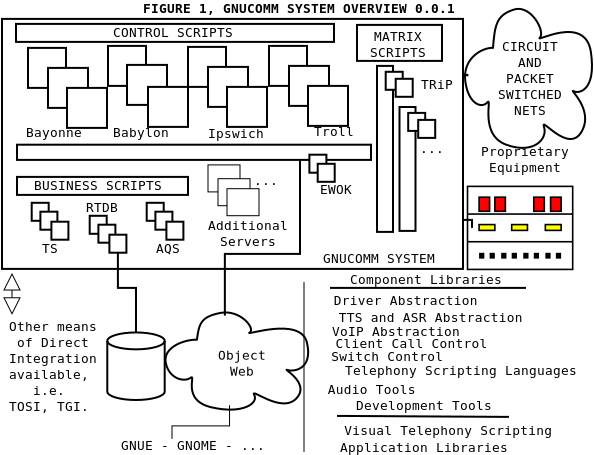 <?xml version="1.0"?>
<diagram xmlns:dia="http://www.lysator.liu.se/~alla/dia/">
  <diagramdata>
    <attribute name="background">
      <color val="#ffffff"/>
    </attribute>
    <attribute name="paper">
      <composite type="paper">
        <attribute name="name">
          <string>#A4#</string>
        </attribute>
        <attribute name="tmargin">
          <real val="2.82"/>
        </attribute>
        <attribute name="bmargin">
          <real val="2.82"/>
        </attribute>
        <attribute name="lmargin">
          <real val="2.82"/>
        </attribute>
        <attribute name="rmargin">
          <real val="2.82"/>
        </attribute>
        <attribute name="is_portrait">
          <boolean val="true"/>
        </attribute>
        <attribute name="scaling">
          <real val="1"/>
        </attribute>
        <attribute name="fitto">
          <boolean val="false"/>
        </attribute>
      </composite>
    </attribute>
    <attribute name="grid">
      <composite type="grid">
        <attribute name="width_x">
          <real val="1"/>
        </attribute>
        <attribute name="width_y">
          <real val="1"/>
        </attribute>
        <attribute name="visible_x">
          <int val="1"/>
        </attribute>
        <attribute name="visible_y">
          <int val="1"/>
        </attribute>
      </composite>
    </attribute>
    <attribute name="guides">
      <composite type="guides">
        <attribute name="hguides"/>
        <attribute name="vguides"/>
      </composite>
    </attribute>
  </diagramdata>
  <layer name="Background" visible="true">
    <object type="Flowchart - Box" version="0" id="O0">
      <attribute name="obj_pos">
        <point val="0.25,0.95"/>
      </attribute>
      <attribute name="obj_bb">
        <rectangle val="0.2,0.9;23.35,13.5"/>
      </attribute>
      <attribute name="elem_corner">
        <point val="0.25,0.95"/>
      </attribute>
      <attribute name="elem_width">
        <real val="23.05"/>
      </attribute>
      <attribute name="elem_height">
        <real val="12.5"/>
      </attribute>
      <attribute name="show_background">
        <boolean val="true"/>
      </attribute>
      <attribute name="padding">
        <real val="0.5"/>
      </attribute>
      <attribute name="text">
        <composite type="text">
          <attribute name="string">
            <string>##</string>
          </attribute>
          <attribute name="font">
            <font name="Courier"/>
          </attribute>
          <attribute name="height">
            <real val="0.8"/>
          </attribute>
          <attribute name="pos">
            <point val="11.775,7.395"/>
          </attribute>
          <attribute name="color">
            <color val="#000000"/>
          </attribute>
          <attribute name="alignment">
            <enum val="1"/>
          </attribute>
        </composite>
      </attribute>
    </object>
    <object type="Standard - Text" version="0" id="O1">
      <attribute name="obj_pos">
        <point val="19.0,13.15"/>
      </attribute>
      <attribute name="obj_bb">
        <rectangle val="15.506,12.555;22.493,13.355"/>
      </attribute>
      <attribute name="text">
        <composite type="text">
          <attribute name="string">
            <string>#GNUCOMM SYSTEM#</string>
          </attribute>
          <attribute name="font">
            <font name="Courier"/>
          </attribute>
          <attribute name="height">
            <real val="0.8"/>
          </attribute>
          <attribute name="pos">
            <point val="19.0,13.15"/>
          </attribute>
          <attribute name="color">
            <color val="#000000"/>
          </attribute>
          <attribute name="alignment">
            <enum val="1"/>
          </attribute>
        </composite>
      </attribute>
    </object>
    <object type="Standard - Box" version="0" id="O2">
      <attribute name="obj_pos">
        <point val="1.55,2.4"/>
      </attribute>
      <attribute name="obj_bb">
        <rectangle val="1.5,2.35;3.5,4.45"/>
      </attribute>
      <attribute name="elem_corner">
        <point val="1.55,2.4"/>
      </attribute>
      <attribute name="elem_width">
        <real val="1.9"/>
      </attribute>
      <attribute name="elem_height">
        <real val="2"/>
      </attribute>
      <attribute name="show_background">
        <boolean val="true"/>
      </attribute>
    </object>
    <object type="Standard - Box" version="0" id="O3">
      <attribute name="obj_pos">
        <point val="2.55,3.4"/>
      </attribute>
      <attribute name="obj_bb">
        <rectangle val="2.5,3.35;4.6,5.45"/>
      </attribute>
      <attribute name="elem_corner">
        <point val="2.55,3.4"/>
      </attribute>
      <attribute name="elem_width">
        <real val="2"/>
      </attribute>
      <attribute name="elem_height">
        <real val="2"/>
      </attribute>
      <attribute name="show_background">
        <boolean val="true"/>
      </attribute>
    </object>
    <object type="Standard - Box" version="0" id="O4">
      <attribute name="obj_pos">
        <point val="3.5,4.4"/>
      </attribute>
      <attribute name="obj_bb">
        <rectangle val="3.45,4.35;5.55,6.45"/>
      </attribute>
      <attribute name="elem_corner">
        <point val="3.5,4.4"/>
      </attribute>
      <attribute name="elem_width">
        <real val="2"/>
      </attribute>
      <attribute name="elem_height">
        <real val="2"/>
      </attribute>
      <attribute name="show_background">
        <boolean val="true"/>
      </attribute>
    </object>
    <object type="Standard - Box" version="0" id="O5">
      <attribute name="obj_pos">
        <point val="5.55,2.3"/>
      </attribute>
      <attribute name="obj_bb">
        <rectangle val="5.5,2.25;7.5,4.35"/>
      </attribute>
      <attribute name="elem_corner">
        <point val="5.55,2.3"/>
      </attribute>
      <attribute name="elem_width">
        <real val="1.9"/>
      </attribute>
      <attribute name="elem_height">
        <real val="2"/>
      </attribute>
      <attribute name="show_background">
        <boolean val="true"/>
      </attribute>
    </object>
    <object type="Standard - Box" version="0" id="O6">
      <attribute name="obj_pos">
        <point val="6.5,3.25"/>
      </attribute>
      <attribute name="obj_bb">
        <rectangle val="6.45,3.2;8.55,5.3"/>
      </attribute>
      <attribute name="elem_corner">
        <point val="6.5,3.25"/>
      </attribute>
      <attribute name="elem_width">
        <real val="2"/>
      </attribute>
      <attribute name="elem_height">
        <real val="2"/>
      </attribute>
      <attribute name="show_background">
        <boolean val="true"/>
      </attribute>
    </object>
    <object type="Standard - Box" version="0" id="O7">
      <attribute name="obj_pos">
        <point val="7.55,4.35"/>
      </attribute>
      <attribute name="obj_bb">
        <rectangle val="7.5,4.3;9.6,6.4"/>
      </attribute>
      <attribute name="elem_corner">
        <point val="7.55,4.35"/>
      </attribute>
      <attribute name="elem_width">
        <real val="2"/>
      </attribute>
      <attribute name="elem_height">
        <real val="2"/>
      </attribute>
      <attribute name="show_background">
        <boolean val="true"/>
      </attribute>
    </object>
    <object type="Standard - Box" version="0" id="O8">
      <attribute name="obj_pos">
        <point val="9.55,2.35"/>
      </attribute>
      <attribute name="obj_bb">
        <rectangle val="9.5,2.3;11.5,4.4"/>
      </attribute>
      <attribute name="elem_corner">
        <point val="9.55,2.35"/>
      </attribute>
      <attribute name="elem_width">
        <real val="1.9"/>
      </attribute>
      <attribute name="elem_height">
        <real val="2"/>
      </attribute>
      <attribute name="show_background">
        <boolean val="true"/>
      </attribute>
    </object>
    <object type="Standard - Box" version="0" id="O9">
      <attribute name="obj_pos">
        <point val="10.55,3.35"/>
      </attribute>
      <attribute name="obj_bb">
        <rectangle val="10.5,3.3;12.6,5.4"/>
      </attribute>
      <attribute name="elem_corner">
        <point val="10.55,3.35"/>
      </attribute>
      <attribute name="elem_width">
        <real val="2"/>
      </attribute>
      <attribute name="elem_height">
        <real val="2"/>
      </attribute>
      <attribute name="show_background">
        <boolean val="true"/>
      </attribute>
    </object>
    <object type="Standard - Box" version="0" id="O10">
      <attribute name="obj_pos">
        <point val="11.5,4.35"/>
      </attribute>
      <attribute name="obj_bb">
        <rectangle val="11.45,4.3;13.55,6.4"/>
      </attribute>
      <attribute name="elem_corner">
        <point val="11.5,4.35"/>
      </attribute>
      <attribute name="elem_width">
        <real val="2"/>
      </attribute>
      <attribute name="elem_height">
        <real val="2"/>
      </attribute>
      <attribute name="show_background">
        <boolean val="true"/>
      </attribute>
    </object>
    <object type="Standard - Box" version="0" id="O11">
      <attribute name="obj_pos">
        <point val="13.6,2.3"/>
      </attribute>
      <attribute name="obj_bb">
        <rectangle val="13.55,2.25;15.55,4.35"/>
      </attribute>
      <attribute name="elem_corner">
        <point val="13.6,2.3"/>
      </attribute>
      <attribute name="elem_width">
        <real val="1.9"/>
      </attribute>
      <attribute name="elem_height">
        <real val="2"/>
      </attribute>
      <attribute name="show_background">
        <boolean val="true"/>
      </attribute>
    </object>
    <object type="Standard - Box" version="0" id="O12">
      <attribute name="obj_pos">
        <point val="14.6,3.3"/>
      </attribute>
      <attribute name="obj_bb">
        <rectangle val="14.55,3.25;16.65,5.35"/>
      </attribute>
      <attribute name="elem_corner">
        <point val="14.6,3.3"/>
      </attribute>
      <attribute name="elem_width">
        <real val="2"/>
      </attribute>
      <attribute name="elem_height">
        <real val="2"/>
      </attribute>
      <attribute name="show_background">
        <boolean val="true"/>
      </attribute>
    </object>
    <object type="Standard - Box" version="0" id="O13">
      <attribute name="obj_pos">
        <point val="15.55,4.3"/>
      </attribute>
      <attribute name="obj_bb">
        <rectangle val="15.5,4.25;17.6,6.35"/>
      </attribute>
      <attribute name="elem_corner">
        <point val="15.55,4.3"/>
      </attribute>
      <attribute name="elem_width">
        <real val="2"/>
      </attribute>
      <attribute name="elem_height">
        <real val="2"/>
      </attribute>
      <attribute name="show_background">
        <boolean val="true"/>
      </attribute>
    </object>
    <object type="Standard - Box" version="0" id="O14">
      <attribute name="obj_pos">
        <point val="19,3.3"/>
      </attribute>
      <attribute name="obj_bb">
        <rectangle val="18.95,3.25;19.85,11.65"/>
      </attribute>
      <attribute name="elem_corner">
        <point val="19,3.3"/>
      </attribute>
      <attribute name="elem_width">
        <real val="0.8"/>
      </attribute>
      <attribute name="elem_height">
        <real val="8.3"/>
      </attribute>
      <attribute name="show_background">
        <boolean val="true"/>
      </attribute>
    </object>
    <object type="Standard - Box" version="0" id="O15">
      <attribute name="obj_pos">
        <point val="19.435,3.595"/>
      </attribute>
      <attribute name="obj_bb">
        <rectangle val="19.385,3.545;20.335,4.545"/>
      </attribute>
      <attribute name="elem_corner">
        <point val="19.435,3.595"/>
      </attribute>
      <attribute name="elem_width">
        <real val="0.85"/>
      </attribute>
      <attribute name="elem_height">
        <real val="0.9"/>
      </attribute>
      <attribute name="show_background">
        <boolean val="true"/>
      </attribute>
    </object>
    <object type="Standard - Box" version="0" id="O16">
      <attribute name="obj_pos">
        <point val="19.935,3.945"/>
      </attribute>
      <attribute name="obj_bb">
        <rectangle val="19.885,3.895;20.835,4.895"/>
      </attribute>
      <attribute name="elem_corner">
        <point val="19.935,3.945"/>
      </attribute>
      <attribute name="elem_width">
        <real val="0.85"/>
      </attribute>
      <attribute name="elem_height">
        <real val="0.9"/>
      </attribute>
      <attribute name="show_background">
        <boolean val="true"/>
      </attribute>
    </object>
    <object type="Standard - Box" version="0" id="O17">
      <attribute name="obj_pos">
        <point val="1.735,10.145"/>
      </attribute>
      <attribute name="obj_bb">
        <rectangle val="1.685,10.095;2.635,11.095"/>
      </attribute>
      <attribute name="elem_corner">
        <point val="1.735,10.145"/>
      </attribute>
      <attribute name="elem_width">
        <real val="0.85"/>
      </attribute>
      <attribute name="elem_height">
        <real val="0.9"/>
      </attribute>
      <attribute name="show_background">
        <boolean val="true"/>
      </attribute>
    </object>
    <object type="Standard - Box" version="0" id="O18">
      <attribute name="obj_pos">
        <point val="2.17,10.59"/>
      </attribute>
      <attribute name="obj_bb">
        <rectangle val="2.12,10.54;3.07,11.54"/>
      </attribute>
      <attribute name="elem_corner">
        <point val="2.17,10.59"/>
      </attribute>
      <attribute name="elem_width">
        <real val="0.85"/>
      </attribute>
      <attribute name="elem_height">
        <real val="0.9"/>
      </attribute>
      <attribute name="show_background">
        <boolean val="true"/>
      </attribute>
    </object>
    <object type="Standard - Box" version="0" id="O19">
      <attribute name="obj_pos">
        <point val="2.72,11.09"/>
      </attribute>
      <attribute name="obj_bb">
        <rectangle val="2.67,11.04;3.62,12.04"/>
      </attribute>
      <attribute name="elem_corner">
        <point val="2.72,11.09"/>
      </attribute>
      <attribute name="elem_width">
        <real val="0.85"/>
      </attribute>
      <attribute name="elem_height">
        <real val="0.9"/>
      </attribute>
      <attribute name="show_background">
        <boolean val="true"/>
      </attribute>
    </object>
    <object type="Standard - Box" version="0" id="O20">
      <attribute name="obj_pos">
        <point val="7.485,10.145"/>
      </attribute>
      <attribute name="obj_bb">
        <rectangle val="7.435,10.095;8.385,11.095"/>
      </attribute>
      <attribute name="elem_corner">
        <point val="7.485,10.145"/>
      </attribute>
      <attribute name="elem_width">
        <real val="0.85"/>
      </attribute>
      <attribute name="elem_height">
        <real val="0.9"/>
      </attribute>
      <attribute name="show_background">
        <boolean val="true"/>
      </attribute>
    </object>
    <object type="Standard - Box" version="0" id="O21">
      <attribute name="obj_pos">
        <point val="7.92,10.59"/>
      </attribute>
      <attribute name="obj_bb">
        <rectangle val="7.87,10.54;8.82,11.54"/>
      </attribute>
      <attribute name="elem_corner">
        <point val="7.92,10.59"/>
      </attribute>
      <attribute name="elem_width">
        <real val="0.85"/>
      </attribute>
      <attribute name="elem_height">
        <real val="0.9"/>
      </attribute>
      <attribute name="show_background">
        <boolean val="true"/>
      </attribute>
    </object>
    <object type="Standard - Box" version="0" id="O22">
      <attribute name="obj_pos">
        <point val="8.47,11.09"/>
      </attribute>
      <attribute name="obj_bb">
        <rectangle val="8.42,11.04;9.37,12.04"/>
      </attribute>
      <attribute name="elem_corner">
        <point val="8.47,11.09"/>
      </attribute>
      <attribute name="elem_width">
        <real val="0.85"/>
      </attribute>
      <attribute name="elem_height">
        <real val="0.9"/>
      </attribute>
      <attribute name="show_background">
        <boolean val="true"/>
      </attribute>
    </object>
    <object type="Standard - Box" version="0" id="O23">
      <attribute name="obj_pos">
        <point val="4.635,10.795"/>
      </attribute>
      <attribute name="obj_bb">
        <rectangle val="4.585,10.745;5.535,11.745"/>
      </attribute>
      <attribute name="elem_corner">
        <point val="4.635,10.795"/>
      </attribute>
      <attribute name="elem_width">
        <real val="0.85"/>
      </attribute>
      <attribute name="elem_height">
        <real val="0.9"/>
      </attribute>
      <attribute name="show_background">
        <boolean val="true"/>
      </attribute>
    </object>
    <object type="Standard - Box" version="0" id="O24">
      <attribute name="obj_pos">
        <point val="5.07,11.24"/>
      </attribute>
      <attribute name="obj_bb">
        <rectangle val="5.02,11.19;5.97,12.19"/>
      </attribute>
      <attribute name="elem_corner">
        <point val="5.07,11.24"/>
      </attribute>
      <attribute name="elem_width">
        <real val="0.85"/>
      </attribute>
      <attribute name="elem_height">
        <real val="0.9"/>
      </attribute>
      <attribute name="show_background">
        <boolean val="true"/>
      </attribute>
    </object>
    <object type="Standard - Box" version="0" id="O25">
      <attribute name="obj_pos">
        <point val="5.62,11.74"/>
      </attribute>
      <attribute name="obj_bb">
        <rectangle val="5.57,11.69;6.52,12.69"/>
      </attribute>
      <attribute name="elem_corner">
        <point val="5.62,11.74"/>
      </attribute>
      <attribute name="elem_width">
        <real val="0.85"/>
      </attribute>
      <attribute name="elem_height">
        <real val="0.9"/>
      </attribute>
      <attribute name="show_background">
        <boolean val="true"/>
      </attribute>
    </object>
    <object type="Standard - Box" version="0" id="O26">
      <attribute name="obj_pos">
        <point val="1,7.24"/>
      </attribute>
      <attribute name="obj_bb">
        <rectangle val="0.95,7.19;18.75,8.05"/>
      </attribute>
      <attribute name="elem_corner">
        <point val="1,7.24"/>
      </attribute>
      <attribute name="elem_width">
        <real val="17.7"/>
      </attribute>
      <attribute name="elem_height">
        <real val="0.76"/>
      </attribute>
      <attribute name="show_background">
        <boolean val="true"/>
      </attribute>
    </object>
    <object type="Network - Storage" version="0" id="O27">
      <attribute name="obj_pos">
        <point val="6.949,20.004"/>
      </attribute>
      <attribute name="obj_bb">
        <rectangle val="5.659,16.587;8.24,21.129"/>
      </attribute>
      <attribute name="elem_corner">
        <point val="5.699,16.628"/>
      </attribute>
      <attribute name="elem_width">
        <real val="2.501"/>
      </attribute>
      <attribute name="elem_height">
        <real val="3.377"/>
      </attribute>
      <attribute name="magnify">
        <real val="1.251"/>
      </attribute>
      <attribute name="text">
        <composite type="text">
          <attribute name="string">
            <string>##</string>
          </attribute>
          <attribute name="font">
            <font name="Courier"/>
          </attribute>
          <attribute name="height">
            <real val="1"/>
          </attribute>
          <attribute name="pos">
            <point val="6.949,20.872"/>
          </attribute>
          <attribute name="color">
            <color val="#000000"/>
          </attribute>
          <attribute name="alignment">
            <enum val="1"/>
          </attribute>
        </composite>
      </attribute>
    </object>
    <object type="Standard - Text" version="0" id="O28">
      <attribute name="obj_pos">
        <point val="4.55,5.4"/>
      </attribute>
      <attribute name="obj_bb">
        <rectangle val="4.55,4.805;4.55,5.605"/>
      </attribute>
      <attribute name="text">
        <composite type="text">
          <attribute name="string">
            <string>##</string>
          </attribute>
          <attribute name="font">
            <font name="Courier"/>
          </attribute>
          <attribute name="height">
            <real val="0.8"/>
          </attribute>
          <attribute name="pos">
            <point val="4.55,5.4"/>
          </attribute>
          <attribute name="color">
            <color val="#000000"/>
          </attribute>
          <attribute name="alignment">
            <enum val="1"/>
          </attribute>
        </composite>
      </attribute>
      <connections>
        <connection handle="0" to="O3" connection="7"/>
      </connections>
    </object>
    <object type="Standard - Text" version="0" id="O29">
      <attribute name="obj_pos">
        <point val="0.6,6.95"/>
      </attribute>
      <attribute name="obj_bb">
        <rectangle val="0.6,6.355;0.6,7.155"/>
      </attribute>
      <attribute name="text">
        <composite type="text">
          <attribute name="string">
            <string>##</string>
          </attribute>
          <attribute name="font">
            <font name="Courier"/>
          </attribute>
          <attribute name="height">
            <real val="0.8"/>
          </attribute>
          <attribute name="pos">
            <point val="0.6,6.95"/>
          </attribute>
          <attribute name="color">
            <color val="#000000"/>
          </attribute>
          <attribute name="alignment">
            <enum val="1"/>
          </attribute>
        </composite>
      </attribute>
    </object>
    <object type="Standard - Text" version="0" id="O30">
      <attribute name="obj_pos">
        <point val="2.85,6.85"/>
      </attribute>
      <attribute name="obj_bb">
        <rectangle val="1.053,6.255;4.647,7.055"/>
      </attribute>
      <attribute name="text">
        <composite type="text">
          <attribute name="string">
            <string>#Bayonne#</string>
          </attribute>
          <attribute name="font">
            <font name="Courier"/>
          </attribute>
          <attribute name="height">
            <real val="0.8"/>
          </attribute>
          <attribute name="pos">
            <point val="2.85,6.85"/>
          </attribute>
          <attribute name="color">
            <color val="#000000"/>
          </attribute>
          <attribute name="alignment">
            <enum val="1"/>
          </attribute>
        </composite>
      </attribute>
    </object>
    <object type="Standard - Text" version="0" id="O31">
      <attribute name="obj_pos">
        <point val="7.2,6.85"/>
      </attribute>
      <attribute name="obj_bb">
        <rectangle val="5.403,6.255;8.997,7.055"/>
      </attribute>
      <attribute name="text">
        <composite type="text">
          <attribute name="string">
            <string>#Babylon#</string>
          </attribute>
          <attribute name="font">
            <font name="Courier"/>
          </attribute>
          <attribute name="height">
            <real val="0.8"/>
          </attribute>
          <attribute name="pos">
            <point val="7.2,6.85"/>
          </attribute>
          <attribute name="color">
            <color val="#000000"/>
          </attribute>
          <attribute name="alignment">
            <enum val="1"/>
          </attribute>
        </composite>
      </attribute>
    </object>
    <object type="Standard - Text" version="0" id="O32">
      <attribute name="obj_pos">
        <point val="11.95,6.9"/>
      </attribute>
      <attribute name="obj_bb">
        <rectangle val="10.153,6.305;13.747,7.105"/>
      </attribute>
      <attribute name="text">
        <composite type="text">
          <attribute name="string">
            <string>#Ipswich#</string>
          </attribute>
          <attribute name="font">
            <font name="Courier"/>
          </attribute>
          <attribute name="height">
            <real val="0.8"/>
          </attribute>
          <attribute name="pos">
            <point val="11.95,6.9"/>
          </attribute>
          <attribute name="color">
            <color val="#000000"/>
          </attribute>
          <attribute name="alignment">
            <enum val="1"/>
          </attribute>
        </composite>
      </attribute>
    </object>
    <object type="Standard - Text" version="0" id="O33">
      <attribute name="obj_pos">
        <point val="16.85,6.8"/>
      </attribute>
      <attribute name="obj_bb">
        <rectangle val="15.538,6.205;18.162,7.005"/>
      </attribute>
      <attribute name="text">
        <composite type="text">
          <attribute name="string">
            <string>#Troll#</string>
          </attribute>
          <attribute name="font">
            <font name="Courier"/>
          </attribute>
          <attribute name="height">
            <real val="0.8"/>
          </attribute>
          <attribute name="pos">
            <point val="16.85,6.8"/>
          </attribute>
          <attribute name="color">
            <color val="#000000"/>
          </attribute>
          <attribute name="alignment">
            <enum val="1"/>
          </attribute>
        </composite>
      </attribute>
    </object>
    <object type="Standard - Text" version="0" id="O34">
      <attribute name="obj_pos">
        <point val="22,4.45"/>
      </attribute>
      <attribute name="obj_bb">
        <rectangle val="20.93,3.855;23.07,4.655"/>
      </attribute>
      <attribute name="text">
        <composite type="text">
          <attribute name="string">
            <string>#TRiP#</string>
          </attribute>
          <attribute name="font">
            <font name="Courier"/>
          </attribute>
          <attribute name="height">
            <real val="0.8"/>
          </attribute>
          <attribute name="pos">
            <point val="22,4.45"/>
          </attribute>
          <attribute name="color">
            <color val="#000000"/>
          </attribute>
          <attribute name="alignment">
            <enum val="1"/>
          </attribute>
        </composite>
      </attribute>
    </object>
    <object type="Standard - Text" version="0" id="O35">
      <attribute name="obj_pos">
        <point val="16.95,9.7"/>
      </attribute>
      <attribute name="obj_bb">
        <rectangle val="15.88,9.105;18.02,9.905"/>
      </attribute>
      <attribute name="text">
        <composite type="text">
          <attribute name="string">
            <string>#EWOK#</string>
          </attribute>
          <attribute name="font">
            <font name="Courier"/>
          </attribute>
          <attribute name="height">
            <real val="0.8"/>
          </attribute>
          <attribute name="pos">
            <point val="16.95,9.7"/>
          </attribute>
          <attribute name="color">
            <color val="#000000"/>
          </attribute>
          <attribute name="alignment">
            <enum val="1"/>
          </attribute>
        </composite>
      </attribute>
    </object>
    <object type="Standard - Text" version="0" id="O36">
      <attribute name="obj_pos">
        <point val="2.65,12.65"/>
      </attribute>
      <attribute name="obj_bb">
        <rectangle val="2.065,12.055;3.235,12.855"/>
      </attribute>
      <attribute name="text">
        <composite type="text">
          <attribute name="string">
            <string>#TS#</string>
          </attribute>
          <attribute name="font">
            <font name="Courier"/>
          </attribute>
          <attribute name="height">
            <real val="0.8"/>
          </attribute>
          <attribute name="pos">
            <point val="2.65,12.65"/>
          </attribute>
          <attribute name="color">
            <color val="#000000"/>
          </attribute>
          <attribute name="alignment">
            <enum val="1"/>
          </attribute>
        </composite>
      </attribute>
    </object>
    <object type="Standard - Text" version="0" id="O37">
      <attribute name="obj_pos">
        <point val="5.25,10.6"/>
      </attribute>
      <attribute name="obj_bb">
        <rectangle val="4.18,10.005;6.32,10.805"/>
      </attribute>
      <attribute name="text">
        <composite type="text">
          <attribute name="string">
            <string>#RTDB#</string>
          </attribute>
          <attribute name="font">
            <font name="Courier"/>
          </attribute>
          <attribute name="height">
            <real val="0.8"/>
          </attribute>
          <attribute name="pos">
            <point val="5.25,10.6"/>
          </attribute>
          <attribute name="color">
            <color val="#000000"/>
          </attribute>
          <attribute name="alignment">
            <enum val="1"/>
          </attribute>
        </composite>
      </attribute>
    </object>
    <object type="Standard - Text" version="0" id="O38">
      <attribute name="obj_pos">
        <point val="8.55,12.65"/>
      </attribute>
      <attribute name="obj_bb">
        <rectangle val="7.723,12.055;9.377,12.855"/>
      </attribute>
      <attribute name="text">
        <composite type="text">
          <attribute name="string">
            <string>#AQS#</string>
          </attribute>
          <attribute name="font">
            <font name="Courier"/>
          </attribute>
          <attribute name="height">
            <real val="0.8"/>
          </attribute>
          <attribute name="pos">
            <point val="8.55,12.65"/>
          </attribute>
          <attribute name="color">
            <color val="#000000"/>
          </attribute>
          <attribute name="alignment">
            <enum val="1"/>
          </attribute>
        </composite>
      </attribute>
    </object>
    <object type="Standard - ZigZagLine" version="0" id="O39">
      <attribute name="obj_pos">
        <point val="6.949,16.628"/>
      </attribute>
      <attribute name="obj_bb">
        <rectangle val="5.995,12.59;6.999,16.677"/>
      </attribute>
      <attribute name="orth_points">
        <point val="6.949,16.628"/>
        <point val="6.949,14.4"/>
        <point val="6.045,14.4"/>
        <point val="6.045,12.64"/>
      </attribute>
      <attribute name="orth_orient">
        <enum val="1"/>
        <enum val="0"/>
        <enum val="1"/>
      </attribute>
      <connections>
        <connection handle="0" to="O27" connection="0"/>
        <connection handle="1" to="O25" connection="6"/>
      </connections>
    </object>
    <object type="Standard - Text" version="0" id="O40">
      <attribute name="obj_pos">
        <point val="3.9,0.7"/>
      </attribute>
      <attribute name="obj_bb">
        <rectangle val="3.9,0.105;3.9,0.905"/>
      </attribute>
      <attribute name="text">
        <composite type="text">
          <attribute name="string">
            <string>##</string>
          </attribute>
          <attribute name="font">
            <font name="Courier"/>
          </attribute>
          <attribute name="height">
            <real val="0.8"/>
          </attribute>
          <attribute name="pos">
            <point val="3.9,0.7"/>
          </attribute>
          <attribute name="color">
            <color val="#000000"/>
          </attribute>
          <attribute name="alignment">
            <enum val="1"/>
          </attribute>
        </composite>
      </attribute>
    </object>
    <object type="Network - Cloud" version="0" id="O41">
      <attribute name="obj_pos">
        <point val="23.4,0.45"/>
      </attribute>
      <attribute name="obj_bb">
        <rectangle val="23.35,0.4;29.8,7.45"/>
      </attribute>
      <attribute name="elem_corner">
        <point val="23.4,0.45"/>
      </attribute>
      <attribute name="elem_width">
        <real val="6.35"/>
      </attribute>
      <attribute name="elem_height">
        <real val="6.95"/>
      </attribute>
      <attribute name="show_background">
        <boolean val="true"/>
      </attribute>
      <attribute name="flip_horizontal">
        <boolean val="false"/>
      </attribute>
      <attribute name="flip_vertical">
        <boolean val="false"/>
      </attribute>
      <attribute name="padding">
        <real val="0.354"/>
      </attribute>
      <attribute name="text">
        <composite type="text">
          <attribute name="string">
            <string>##</string>
          </attribute>
          <attribute name="font">
            <font name="Courier"/>
          </attribute>
          <attribute name="height">
            <real val="0.8"/>
          </attribute>
          <attribute name="pos">
            <point val="26.745,4.242"/>
          </attribute>
          <attribute name="color">
            <color val="#000000"/>
          </attribute>
          <attribute name="alignment">
            <enum val="1"/>
          </attribute>
        </composite>
      </attribute>
    </object>
    <object type="Network - Cloud" version="0" id="O42">
      <attribute name="obj_pos">
        <point val="8.424,15.627"/>
      </attribute>
      <attribute name="obj_bb">
        <rectangle val="8.374,15.578;15.609,20.538"/>
      </attribute>
      <attribute name="elem_corner">
        <point val="8.424,15.627"/>
      </attribute>
      <attribute name="elem_width">
        <real val="7.135"/>
      </attribute>
      <attribute name="elem_height">
        <real val="4.86"/>
      </attribute>
      <attribute name="show_background">
        <boolean val="true"/>
      </attribute>
      <attribute name="flip_horizontal">
        <boolean val="false"/>
      </attribute>
      <attribute name="flip_vertical">
        <boolean val="false"/>
      </attribute>
      <attribute name="padding">
        <real val="0.354"/>
      </attribute>
      <attribute name="text">
        <composite type="text">
          <attribute name="string">
            <string>#Object
Web#</string>
          </attribute>
          <attribute name="font">
            <font name="Courier"/>
          </attribute>
          <attribute name="height">
            <real val="0.8"/>
          </attribute>
          <attribute name="pos">
            <point val="12.183,17.938"/>
          </attribute>
          <attribute name="color">
            <color val="#000000"/>
          </attribute>
          <attribute name="alignment">
            <enum val="1"/>
          </attribute>
        </composite>
      </attribute>
    </object>
    <object type="Standard - Text" version="0" id="O43">
      <attribute name="obj_pos">
        <point val="9.8,22.5"/>
      </attribute>
      <attribute name="obj_bb">
        <rectangle val="5.337,21.905;14.263,22.705"/>
      </attribute>
      <attribute name="text">
        <composite type="text">
          <attribute name="string">
            <string>#GNUE - GNOME - ...#</string>
          </attribute>
          <attribute name="font">
            <font name="Courier"/>
          </attribute>
          <attribute name="height">
            <real val="0.8"/>
          </attribute>
          <attribute name="pos">
            <point val="9.8,22.5"/>
          </attribute>
          <attribute name="color">
            <color val="#000000"/>
          </attribute>
          <attribute name="alignment">
            <enum val="1"/>
          </attribute>
        </composite>
      </attribute>
    </object>
    <object type="Standard - ZigZagLine" version="0" id="O44">
      <attribute name="obj_pos">
        <point val="11.393,15.786"/>
      </attribute>
      <attribute name="obj_bb">
        <rectangle val="11.343,8;15.2,15.836"/>
      </attribute>
      <attribute name="orth_points">
        <point val="11.393,15.786"/>
        <point val="11.393,12.7"/>
        <point val="15.15,12.7"/>
        <point val="15.15,8.05"/>
      </attribute>
      <attribute name="orth_orient">
        <enum val="1"/>
        <enum val="0"/>
        <enum val="1"/>
      </attribute>
      <connections>
        <connection handle="0" to="O42" connection="3"/>
      </connections>
    </object>
    <object type="Standard - Text" version="0" id="O45">
      <attribute name="obj_pos">
        <point val="26.65,2.55"/>
      </attribute>
      <attribute name="obj_bb">
        <rectangle val="24.61,1.955;28.689,5.955"/>
      </attribute>
      <attribute name="text">
        <composite type="text">
          <attribute name="string">
            <string>#CIRCUIT
AND
PACKET
SWITCHED
NETS#</string>
          </attribute>
          <attribute name="font">
            <font name="Courier"/>
          </attribute>
          <attribute name="height">
            <real val="0.8"/>
          </attribute>
          <attribute name="pos">
            <point val="26.65,2.55"/>
          </attribute>
          <attribute name="color">
            <color val="#000000"/>
          </attribute>
          <attribute name="alignment">
            <enum val="1"/>
          </attribute>
        </composite>
      </attribute>
    </object>
    <object type="Standard - ZigZagLine" version="0" id="O46">
      <attribute name="obj_pos">
        <point val="23.3,4.075"/>
      </attribute>
      <attribute name="obj_bb">
        <rectangle val="23.25,3.7;23.569,4.125"/>
      </attribute>
      <attribute name="orth_points">
        <point val="23.3,4.075"/>
        <point val="23.3,3.75"/>
        <point val="23.518,3.75"/>
        <point val="23.518,3.822"/>
      </attribute>
      <attribute name="orth_orient">
        <enum val="1"/>
        <enum val="0"/>
        <enum val="1"/>
      </attribute>
      <connections>
        <connection handle="0" to="O0" connection="6"/>
        <connection handle="1" to="O41" connection="0"/>
      </connections>
    </object>
    <object type="Standard - Text" version="0" id="O47">
      <attribute name="obj_pos">
        <point val="21.45,14.2"/>
      </attribute>
      <attribute name="obj_bb">
        <rectangle val="16.744,13.605;26.156,14.405"/>
      </attribute>
      <attribute name="text">
        <composite type="text">
          <attribute name="string">
            <string>#Component Libraries#</string>
          </attribute>
          <attribute name="font">
            <font name="Courier"/>
          </attribute>
          <attribute name="height">
            <real val="0.8"/>
          </attribute>
          <attribute name="pos">
            <point val="21.45,14.2"/>
          </attribute>
          <attribute name="color">
            <color val="#000000"/>
          </attribute>
          <attribute name="alignment">
            <enum val="1"/>
          </attribute>
        </composite>
      </attribute>
    </object>
    <object type="Standard - Box" version="0" id="O48">
      <attribute name="obj_pos">
        <point val="1,8.85"/>
      </attribute>
      <attribute name="obj_bb">
        <rectangle val="0.95,8.8;9.6,9.8"/>
      </attribute>
      <attribute name="elem_corner">
        <point val="1,8.85"/>
      </attribute>
      <attribute name="elem_width">
        <real val="8.55"/>
      </attribute>
      <attribute name="elem_height">
        <real val="0.9"/>
      </attribute>
      <attribute name="show_background">
        <boolean val="true"/>
      </attribute>
    </object>
    <object type="Standard - Text" version="0" id="O49">
      <attribute name="obj_pos">
        <point val="6.55,10"/>
      </attribute>
      <attribute name="obj_bb">
        <rectangle val="6.55,9.405;6.55,10.205"/>
      </attribute>
      <attribute name="text">
        <composite type="text">
          <attribute name="string">
            <string>##</string>
          </attribute>
          <attribute name="font">
            <font name="Courier"/>
          </attribute>
          <attribute name="height">
            <real val="0.8"/>
          </attribute>
          <attribute name="pos">
            <point val="6.55,10"/>
          </attribute>
          <attribute name="color">
            <color val="#000000"/>
          </attribute>
          <attribute name="alignment">
            <enum val="1"/>
          </attribute>
        </composite>
      </attribute>
    </object>
    <object type="Standard - Text" version="0" id="O50">
      <attribute name="obj_pos">
        <point val="5.05,9.5"/>
      </attribute>
      <attribute name="obj_bb">
        <rectangle val="1.072,8.905;9.028,9.705"/>
      </attribute>
      <attribute name="text">
        <composite type="text">
          <attribute name="string">
            <string>#BUSINESS SCRIPTS#</string>
          </attribute>
          <attribute name="font">
            <font name="Courier"/>
          </attribute>
          <attribute name="height">
            <real val="0.8"/>
          </attribute>
          <attribute name="pos">
            <point val="5.05,9.5"/>
          </attribute>
          <attribute name="color">
            <color val="#000000"/>
          </attribute>
          <attribute name="alignment">
            <enum val="1"/>
          </attribute>
        </composite>
      </attribute>
    </object>
    <object type="Standard - Box" version="0" id="O51">
      <attribute name="obj_pos">
        <point val="0.95,1.2"/>
      </attribute>
      <attribute name="obj_bb">
        <rectangle val="0.9,1.15;16.9,2.15"/>
      </attribute>
      <attribute name="elem_corner">
        <point val="0.95,1.2"/>
      </attribute>
      <attribute name="elem_width">
        <real val="15.9"/>
      </attribute>
      <attribute name="elem_height">
        <real val="0.9"/>
      </attribute>
      <attribute name="show_background">
        <boolean val="true"/>
      </attribute>
    </object>
    <object type="Standard - Text" version="0" id="O52">
      <attribute name="obj_pos">
        <point val="8.8,1.85"/>
      </attribute>
      <attribute name="obj_bb">
        <rectangle val="5.064,1.255;12.536,2.055"/>
      </attribute>
      <attribute name="text">
        <composite type="text">
          <attribute name="string">
            <string>#CONTROL SCRIPTS#</string>
          </attribute>
          <attribute name="font">
            <font name="Courier"/>
          </attribute>
          <attribute name="height">
            <real val="0.8"/>
          </attribute>
          <attribute name="pos">
            <point val="8.8,1.85"/>
          </attribute>
          <attribute name="color">
            <color val="#000000"/>
          </attribute>
          <attribute name="alignment">
            <enum val="1"/>
          </attribute>
        </composite>
      </attribute>
    </object>
    <object type="Standard - Text" version="0" id="O53">
      <attribute name="obj_pos">
        <point val="22.562,21.75"/>
      </attribute>
      <attribute name="obj_bb">
        <rectangle val="16.16,21.155;28.964,21.955"/>
      </attribute>
      <attribute name="text">
        <composite type="text">
          <attribute name="string">
            <string>#Visual Telephony Scripting#</string>
          </attribute>
          <attribute name="font">
            <font name="Courier"/>
          </attribute>
          <attribute name="height">
            <real val="0.8"/>
          </attribute>
          <attribute name="pos">
            <point val="22.562,21.75"/>
          </attribute>
          <attribute name="color">
            <color val="#000000"/>
          </attribute>
          <attribute name="alignment">
            <enum val="1"/>
          </attribute>
        </composite>
      </attribute>
    </object>
    <object type="Network - Modular Switch" version="0" id="O54">
      <attribute name="obj_pos">
        <point val="26.155,13.476"/>
      </attribute>
      <attribute name="obj_bb">
        <rectangle val="23.71,9.284;28.6,14.527"/>
      </attribute>
      <attribute name="elem_corner">
        <point val="23.75,9.324"/>
      </attribute>
      <attribute name="elem_width">
        <real val="4.81"/>
      </attribute>
      <attribute name="elem_height">
        <real val="4.152"/>
      </attribute>
      <attribute name="magnify">
        <real val="0.506"/>
      </attribute>
      <attribute name="text">
        <composite type="text">
          <attribute name="string">
            <string>##</string>
          </attribute>
          <attribute name="font">
            <font name="Courier"/>
          </attribute>
          <attribute name="height">
            <real val="1"/>
          </attribute>
          <attribute name="pos">
            <point val="26.155,14.27"/>
          </attribute>
          <attribute name="color">
            <color val="#000000"/>
          </attribute>
          <attribute name="alignment">
            <enum val="1"/>
          </attribute>
        </composite>
      </attribute>
    </object>
    <object type="Standard - Text" version="0" id="O55">
      <attribute name="obj_pos">
        <point val="26.4,7.8"/>
      </attribute>
      <attribute name="obj_bb">
        <rectangle val="23.634,7.205;29.166,8.805"/>
      </attribute>
      <attribute name="text">
        <composite type="text">
          <attribute name="string">
            <string>#Proprietary
Equipment#</string>
          </attribute>
          <attribute name="font">
            <font name="Courier"/>
          </attribute>
          <attribute name="height">
            <real val="0.8"/>
          </attribute>
          <attribute name="pos">
            <point val="26.4,7.8"/>
          </attribute>
          <attribute name="color">
            <color val="#000000"/>
          </attribute>
          <attribute name="alignment">
            <enum val="1"/>
          </attribute>
        </composite>
      </attribute>
    </object>
    <object type="Standard - ZigZagLine" version="0" id="O56">
      <attribute name="obj_pos">
        <point val="23.3,10.325"/>
      </attribute>
      <attribute name="obj_bb">
        <rectangle val="23.25,10.275;23.8,11.45"/>
      </attribute>
      <attribute name="orth_points">
        <point val="23.3,10.325"/>
        <point val="23.3,11"/>
        <point val="23.75,11"/>
        <point val="23.75,11.4"/>
      </attribute>
      <attribute name="orth_orient">
        <enum val="1"/>
        <enum val="0"/>
        <enum val="1"/>
      </attribute>
      <connections>
        <connection handle="0" to="O0" connection="10"/>
      </connections>
    </object>
    <object type="Standard - Text" version="0" id="O57">
      <attribute name="obj_pos">
        <point val="19.85,14.75"/>
      </attribute>
      <attribute name="obj_bb">
        <rectangle val="19.85,14.155;19.85,14.955"/>
      </attribute>
      <attribute name="text">
        <composite type="text">
          <attribute name="string">
            <string>##</string>
          </attribute>
          <attribute name="font">
            <font name="Courier"/>
          </attribute>
          <attribute name="height">
            <real val="0.8"/>
          </attribute>
          <attribute name="pos">
            <point val="19.85,14.75"/>
          </attribute>
          <attribute name="color">
            <color val="#000000"/>
          </attribute>
          <attribute name="alignment">
            <enum val="1"/>
          </attribute>
        </composite>
      </attribute>
    </object>
    <object type="Standard - Text" version="0" id="O58">
      <attribute name="obj_pos">
        <point val="19.95,14.9"/>
      </attribute>
      <attribute name="obj_bb">
        <rectangle val="19.95,14.305;19.95,15.105"/>
      </attribute>
      <attribute name="text">
        <composite type="text">
          <attribute name="string">
            <string>##</string>
          </attribute>
          <attribute name="font">
            <font name="Courier"/>
          </attribute>
          <attribute name="height">
            <real val="0.8"/>
          </attribute>
          <attribute name="pos">
            <point val="19.95,14.9"/>
          </attribute>
          <attribute name="color">
            <color val="#000000"/>
          </attribute>
          <attribute name="alignment">
            <enum val="1"/>
          </attribute>
        </composite>
      </attribute>
    </object>
    <object type="Standard - Text" version="0" id="O59">
      <attribute name="obj_pos">
        <point val="18.95,14.75"/>
      </attribute>
      <attribute name="obj_bb">
        <rectangle val="18.95,14.155;18.95,14.955"/>
      </attribute>
      <attribute name="text">
        <composite type="text">
          <attribute name="string">
            <string>##</string>
          </attribute>
          <attribute name="font">
            <font name="Courier"/>
          </attribute>
          <attribute name="height">
            <real val="0.8"/>
          </attribute>
          <attribute name="pos">
            <point val="18.95,14.75"/>
          </attribute>
          <attribute name="color">
            <color val="#000000"/>
          </attribute>
          <attribute name="alignment">
            <enum val="1"/>
          </attribute>
        </composite>
      </attribute>
    </object>
    <object type="Standard - Line" version="0" id="O60">
      <attribute name="obj_pos">
        <point val="16.65,14.4"/>
      </attribute>
      <attribute name="obj_bb">
        <rectangle val="16.6,14.35;26.5,14.45"/>
      </attribute>
      <attribute name="conn_endpoints">
        <point val="16.65,14.4"/>
        <point val="26.45,14.4"/>
      </attribute>
      <attribute name="numcp">
        <int val="1"/>
      </attribute>
      <attribute name="line_width">
        <real val="0.1"/>
      </attribute>
    </object>
    <object type="Standard - Text" version="0" id="O61">
      <attribute name="obj_pos">
        <point val="15.1,0.65"/>
      </attribute>
      <attribute name="obj_bb">
        <rectangle val="5.546,0.054;24.654,0.854"/>
      </attribute>
      <attribute name="text">
        <composite type="text">
          <attribute name="string">
            <string>#FIGURE 1, GNUCOMM SYSTEM OVERVIEW 0.0.1#</string>
          </attribute>
          <attribute name="font">
            <font name="Courier-Bold"/>
          </attribute>
          <attribute name="height">
            <real val="0.8"/>
          </attribute>
          <attribute name="pos">
            <point val="15.1,0.65"/>
          </attribute>
          <attribute name="color">
            <color val="#000000"/>
          </attribute>
          <attribute name="alignment">
            <enum val="1"/>
          </attribute>
        </composite>
      </attribute>
    </object>
    <object type="Standard - Text" version="0" id="O62">
      <attribute name="obj_pos">
        <point val="2.8,16.55"/>
      </attribute>
      <attribute name="obj_bb">
        <rectangle val="0.033,15.955;5.566,20.755"/>
      </attribute>
      <attribute name="text">
        <composite type="text">
          <attribute name="string">
            <string>#Other means
of Direct
Integration
available, 
i.e. 
TOSI, TGI. #</string>
          </attribute>
          <attribute name="font">
            <font name="Courier"/>
          </attribute>
          <attribute name="height">
            <real val="0.8"/>
          </attribute>
          <attribute name="pos">
            <point val="2.8,16.55"/>
          </attribute>
          <attribute name="color">
            <color val="#000000"/>
          </attribute>
          <attribute name="alignment">
            <enum val="1"/>
          </attribute>
        </composite>
      </attribute>
    </object>
    <object type="Standard - Box" version="0" id="O63">
      <attribute name="obj_pos">
        <point val="18,1.25"/>
      </attribute>
      <attribute name="obj_bb">
        <rectangle val="17.95,1.2;22.3,3.1"/>
      </attribute>
      <attribute name="elem_corner">
        <point val="18,1.25"/>
      </attribute>
      <attribute name="elem_width">
        <real val="4.25"/>
      </attribute>
      <attribute name="elem_height">
        <real val="1.8"/>
      </attribute>
      <attribute name="show_background">
        <boolean val="true"/>
      </attribute>
    </object>
    <object type="Standard - Text" version="0" id="O64">
      <attribute name="obj_pos">
        <point val="20.05,2.05"/>
      </attribute>
      <attribute name="obj_bb">
        <rectangle val="18.253,1.455;21.846,3.055"/>
      </attribute>
      <attribute name="text">
        <composite type="text">
          <attribute name="string">
            <string>#MATRIX
SCRIPTS#</string>
          </attribute>
          <attribute name="font">
            <font name="Courier"/>
          </attribute>
          <attribute name="height">
            <real val="0.8"/>
          </attribute>
          <attribute name="pos">
            <point val="20.05,2.05"/>
          </attribute>
          <attribute name="color">
            <color val="#000000"/>
          </attribute>
          <attribute name="alignment">
            <enum val="1"/>
          </attribute>
        </composite>
      </attribute>
    </object>
    <object type="Standard - Line" version="0" id="O65">
      <attribute name="obj_pos">
        <point val="15.35,14.1"/>
      </attribute>
      <attribute name="obj_bb">
        <rectangle val="15.325,14.075;15.375,22.625"/>
      </attribute>
      <attribute name="conn_endpoints">
        <point val="15.35,14.1"/>
        <point val="15.35,22.6"/>
      </attribute>
      <attribute name="numcp">
        <int val="1"/>
      </attribute>
      <attribute name="line_width">
        <real val="0.05"/>
      </attribute>
    </object>
    <object type="Standard - ZigZagLine" version="0" id="O66">
      <attribute name="obj_pos">
        <point val="11.626,20.265"/>
      </attribute>
      <attribute name="obj_bb">
        <rectangle val="8.725,20.24;11.651,21.975"/>
      </attribute>
      <attribute name="orth_points">
        <point val="11.626,20.265"/>
        <point val="11.626,21.3"/>
        <point val="8.75,21.3"/>
        <point val="8.75,21.95"/>
      </attribute>
      <attribute name="orth_orient">
        <enum val="1"/>
        <enum val="0"/>
        <enum val="1"/>
      </attribute>
      <attribute name="line_width">
        <real val="0.05"/>
      </attribute>
      <connections>
        <connection handle="0" to="O42" connection="1"/>
      </connections>
    </object>
    <object type="Standard - Line" version="0" id="O67">
      <attribute name="obj_pos">
        <point val="0.75,13.65"/>
      </attribute>
      <attribute name="obj_bb">
        <rectangle val="-0.075,12.825;1.575,16.575"/>
      </attribute>
      <attribute name="conn_endpoints">
        <point val="0.75,13.65"/>
        <point val="0.75,15.75"/>
      </attribute>
      <attribute name="numcp">
        <int val="1"/>
      </attribute>
      <attribute name="line_width">
        <real val="0.05"/>
      </attribute>
      <attribute name="start_arrow">
        <enum val="2"/>
      </attribute>
      <attribute name="start_arrow_length">
        <real val="0.8"/>
      </attribute>
      <attribute name="start_arrow_width">
        <real val="0.8"/>
      </attribute>
      <attribute name="end_arrow">
        <enum val="2"/>
      </attribute>
      <attribute name="end_arrow_length">
        <real val="0.8"/>
      </attribute>
      <attribute name="end_arrow_width">
        <real val="0.8"/>
      </attribute>
    </object>
    <object type="Standard - Box" version="0" id="O68">
      <attribute name="obj_pos">
        <point val="10.55,8.25"/>
      </attribute>
      <attribute name="obj_bb">
        <rectangle val="10.525,8.225;12.175,9.625"/>
      </attribute>
      <attribute name="elem_corner">
        <point val="10.55,8.25"/>
      </attribute>
      <attribute name="elem_width">
        <real val="1.6"/>
      </attribute>
      <attribute name="elem_height">
        <real val="1.35"/>
      </attribute>
      <attribute name="border_width">
        <real val="0.05"/>
      </attribute>
      <attribute name="show_background">
        <boolean val="true"/>
      </attribute>
    </object>
    <object type="Standard - Box" version="0" id="O69">
      <attribute name="obj_pos">
        <point val="11.05,8.94"/>
      </attribute>
      <attribute name="obj_bb">
        <rectangle val="11.025,8.915;12.675,10.315"/>
      </attribute>
      <attribute name="elem_corner">
        <point val="11.05,8.94"/>
      </attribute>
      <attribute name="elem_width">
        <real val="1.6"/>
      </attribute>
      <attribute name="elem_height">
        <real val="1.35"/>
      </attribute>
      <attribute name="border_width">
        <real val="0.05"/>
      </attribute>
      <attribute name="show_background">
        <boolean val="true"/>
      </attribute>
    </object>
    <object type="Standard - Box" version="0" id="O70">
      <attribute name="obj_pos">
        <point val="11.5,9.44"/>
      </attribute>
      <attribute name="obj_bb">
        <rectangle val="11.475,9.415;13.125,10.815"/>
      </attribute>
      <attribute name="elem_corner">
        <point val="11.5,9.44"/>
      </attribute>
      <attribute name="elem_width">
        <real val="1.6"/>
      </attribute>
      <attribute name="elem_height">
        <real val="1.35"/>
      </attribute>
      <attribute name="border_width">
        <real val="0.05"/>
      </attribute>
      <attribute name="show_background">
        <boolean val="true"/>
      </attribute>
    </object>
    <object type="Standard - Text" version="0" id="O71">
      <attribute name="obj_pos">
        <point val="12.55,11.5"/>
      </attribute>
      <attribute name="obj_bb">
        <rectangle val="10.026,10.905;15.074,12.505"/>
      </attribute>
      <attribute name="text">
        <composite type="text">
          <attribute name="string">
            <string>#Additional
Servers#</string>
          </attribute>
          <attribute name="font">
            <font name="Courier"/>
          </attribute>
          <attribute name="height">
            <real val="0.8"/>
          </attribute>
          <attribute name="pos">
            <point val="12.55,11.5"/>
          </attribute>
          <attribute name="color">
            <color val="#000000"/>
          </attribute>
          <attribute name="alignment">
            <enum val="1"/>
          </attribute>
        </composite>
      </attribute>
    </object>
    <object type="Standard - Text" version="0" id="O72">
      <attribute name="obj_pos">
        <point val="13.45,9.25"/>
      </attribute>
      <attribute name="obj_bb">
        <rectangle val="12.623,8.655;14.277,9.455"/>
      </attribute>
      <attribute name="text">
        <composite type="text">
          <attribute name="string">
            <string>#...#</string>
          </attribute>
          <attribute name="font">
            <font name="Courier"/>
          </attribute>
          <attribute name="height">
            <real val="0.8"/>
          </attribute>
          <attribute name="pos">
            <point val="13.45,9.25"/>
          </attribute>
          <attribute name="color">
            <color val="#000000"/>
          </attribute>
          <attribute name="alignment">
            <enum val="1"/>
          </attribute>
        </composite>
      </attribute>
    </object>
    <object type="Standard - Text" version="0" id="O73">
      <attribute name="obj_pos">
        <point val="16.16,23.15"/>
      </attribute>
      <attribute name="obj_bb">
        <rectangle val="16.16,22.555;16.16,23.355"/>
      </attribute>
      <attribute name="text">
        <composite type="text">
          <attribute name="string">
            <string>##</string>
          </attribute>
          <attribute name="font">
            <font name="Courier"/>
          </attribute>
          <attribute name="height">
            <real val="0.8"/>
          </attribute>
          <attribute name="pos">
            <point val="16.16,23.15"/>
          </attribute>
          <attribute name="color">
            <color val="#000000"/>
          </attribute>
          <attribute name="alignment">
            <enum val="1"/>
          </attribute>
        </composite>
      </attribute>
    </object>
    <object type="Standard - Text" version="0" id="O74">
      <attribute name="obj_pos">
        <point val="21.35,22.6"/>
      </attribute>
      <attribute name="obj_bb">
        <rectangle val="16.16,22.005;26.54,22.805"/>
      </attribute>
      <attribute name="text">
        <composite type="text">
          <attribute name="string">
            <string>#Application Libraries#</string>
          </attribute>
          <attribute name="font">
            <font name="Courier"/>
          </attribute>
          <attribute name="height">
            <real val="0.8"/>
          </attribute>
          <attribute name="pos">
            <point val="21.35,22.6"/>
          </attribute>
          <attribute name="color">
            <color val="#000000"/>
          </attribute>
          <attribute name="alignment">
            <enum val="1"/>
          </attribute>
        </composite>
      </attribute>
    </object>
    <object type="Standard - Box" version="0" id="O75">
      <attribute name="obj_pos">
        <point val="15.62,7.74"/>
      </attribute>
      <attribute name="obj_bb">
        <rectangle val="15.57,7.69;16.52,8.69"/>
      </attribute>
      <attribute name="elem_corner">
        <point val="15.62,7.74"/>
      </attribute>
      <attribute name="elem_width">
        <real val="0.85"/>
      </attribute>
      <attribute name="elem_height">
        <real val="0.9"/>
      </attribute>
      <attribute name="show_background">
        <boolean val="true"/>
      </attribute>
    </object>
    <object type="Standard - Box" version="0" id="O76">
      <attribute name="obj_pos">
        <point val="16.035,8.195"/>
      </attribute>
      <attribute name="obj_bb">
        <rectangle val="15.985,8.145;16.935,9.145"/>
      </attribute>
      <attribute name="elem_corner">
        <point val="16.035,8.195"/>
      </attribute>
      <attribute name="elem_width">
        <real val="0.85"/>
      </attribute>
      <attribute name="elem_height">
        <real val="0.9"/>
      </attribute>
      <attribute name="show_background">
        <boolean val="true"/>
      </attribute>
    </object>
    <object type="Standard - Text" version="0" id="O77">
      <attribute name="obj_pos">
        <point val="2.3,7.65"/>
      </attribute>
      <attribute name="obj_bb">
        <rectangle val="2.3,7.055;2.3,7.855"/>
      </attribute>
      <attribute name="text">
        <composite type="text">
          <attribute name="string">
            <string>##</string>
          </attribute>
          <attribute name="font">
            <font name="Courier"/>
          </attribute>
          <attribute name="height">
            <real val="0.8"/>
          </attribute>
          <attribute name="pos">
            <point val="2.3,7.65"/>
          </attribute>
          <attribute name="color">
            <color val="#000000"/>
          </attribute>
          <attribute name="alignment">
            <enum val="1"/>
          </attribute>
        </composite>
      </attribute>
    </object>
    <object type="Standard - Box" version="0" id="O78">
      <attribute name="obj_pos">
        <point val="20.125,5.355"/>
      </attribute>
      <attribute name="obj_bb">
        <rectangle val="20.075,5.305;20.975,11.6"/>
      </attribute>
      <attribute name="elem_corner">
        <point val="20.125,5.355"/>
      </attribute>
      <attribute name="elem_width">
        <real val="0.8"/>
      </attribute>
      <attribute name="elem_height">
        <real val="6.195"/>
      </attribute>
      <attribute name="show_background">
        <boolean val="true"/>
      </attribute>
    </object>
    <object type="Standard - Box" version="0" id="O79">
      <attribute name="obj_pos">
        <point val="20.56,5.65"/>
      </attribute>
      <attribute name="obj_bb">
        <rectangle val="20.51,5.6;21.46,6.6"/>
      </attribute>
      <attribute name="elem_corner">
        <point val="20.56,5.65"/>
      </attribute>
      <attribute name="elem_width">
        <real val="0.85"/>
      </attribute>
      <attribute name="elem_height">
        <real val="0.9"/>
      </attribute>
      <attribute name="show_background">
        <boolean val="true"/>
      </attribute>
    </object>
    <object type="Standard - Box" version="0" id="O80">
      <attribute name="obj_pos">
        <point val="21.06,6"/>
      </attribute>
      <attribute name="obj_bb">
        <rectangle val="21.01,5.95;21.96,6.95"/>
      </attribute>
      <attribute name="elem_corner">
        <point val="21.06,6"/>
      </attribute>
      <attribute name="elem_width">
        <real val="0.85"/>
      </attribute>
      <attribute name="elem_height">
        <real val="0.9"/>
      </attribute>
      <attribute name="show_background">
        <boolean val="true"/>
      </attribute>
    </object>
    <object type="Standard - Text" version="0" id="O81">
      <attribute name="obj_pos">
        <point val="21.75,7.65"/>
      </attribute>
      <attribute name="obj_bb">
        <rectangle val="20.923,7.055;22.577,7.855"/>
      </attribute>
      <attribute name="text">
        <composite type="text">
          <attribute name="string">
            <string>#...#</string>
          </attribute>
          <attribute name="font">
            <font name="Courier"/>
          </attribute>
          <attribute name="height">
            <real val="0.8"/>
          </attribute>
          <attribute name="pos">
            <point val="21.75,7.65"/>
          </attribute>
          <attribute name="color">
            <color val="#000000"/>
          </attribute>
          <attribute name="alignment">
            <enum val="1"/>
          </attribute>
        </composite>
      </attribute>
    </object>
    <object type="Standard - Text" version="0" id="O82">
      <attribute name="obj_pos">
        <point val="21.35,20.5"/>
      </attribute>
      <attribute name="obj_bb">
        <rectangle val="17.129,19.905;25.571,20.705"/>
      </attribute>
      <attribute name="text">
        <composite type="text">
          <attribute name="string">
            <string>#Development Tools#</string>
          </attribute>
          <attribute name="font">
            <font name="Courier"/>
          </attribute>
          <attribute name="height">
            <real val="0.8"/>
          </attribute>
          <attribute name="pos">
            <point val="21.35,20.5"/>
          </attribute>
          <attribute name="color">
            <color val="#000000"/>
          </attribute>
          <attribute name="alignment">
            <enum val="1"/>
          </attribute>
        </composite>
      </attribute>
    </object>
    <object type="Standard - Text" version="0" id="O83">
      <attribute name="obj_pos">
        <point val="20.434,15.25"/>
      </attribute>
      <attribute name="obj_bb">
        <rectangle val="15.97,14.655;24.897,15.455"/>
      </attribute>
      <attribute name="text">
        <composite type="text">
          <attribute name="string">
            <string>#Driver Abstraction#</string>
          </attribute>
          <attribute name="font">
            <font name="Courier"/>
          </attribute>
          <attribute name="height">
            <real val="0.8"/>
          </attribute>
          <attribute name="pos">
            <point val="20.434,15.25"/>
          </attribute>
          <attribute name="color">
            <color val="#000000"/>
          </attribute>
          <attribute name="alignment">
            <enum val="1"/>
          </attribute>
        </composite>
      </attribute>
    </object>
    <object type="Standard - Text" version="0" id="O84">
      <attribute name="obj_pos">
        <point val="19.949,16.8"/>
      </attribute>
      <attribute name="obj_bb">
        <rectangle val="15.97,16.205;23.927,17.005"/>
      </attribute>
      <attribute name="text">
        <composite type="text">
          <attribute name="string">
            <string>#VoIP Abstraction#</string>
          </attribute>
          <attribute name="font">
            <font name="Courier"/>
          </attribute>
          <attribute name="height">
            <real val="0.8"/>
          </attribute>
          <attribute name="pos">
            <point val="19.949,16.8"/>
          </attribute>
          <attribute name="color">
            <color val="#000000"/>
          </attribute>
          <attribute name="alignment">
            <enum val="1"/>
          </attribute>
        </composite>
      </attribute>
    </object>
    <object type="Standard - Text" version="0" id="O85">
      <attribute name="obj_pos">
        <point val="20.918,17.4"/>
      </attribute>
      <attribute name="obj_bb">
        <rectangle val="15.97,16.805;25.866,17.605"/>
      </attribute>
      <attribute name="text">
        <composite type="text">
          <attribute name="string">
            <string>#Client Call Control #</string>
          </attribute>
          <attribute name="font">
            <font name="Courier"/>
          </attribute>
          <attribute name="height">
            <real val="0.8"/>
          </attribute>
          <attribute name="pos">
            <point val="20.918,17.4"/>
          </attribute>
          <attribute name="color">
            <color val="#000000"/>
          </attribute>
          <attribute name="alignment">
            <enum val="1"/>
          </attribute>
        </composite>
      </attribute>
    </object>
    <object type="Standard - Text" version="0" id="O86">
      <attribute name="obj_pos">
        <point val="19.706,18.05"/>
      </attribute>
      <attribute name="obj_bb">
        <rectangle val="15.97,17.455;23.442,18.255"/>
      </attribute>
      <attribute name="text">
        <composite type="text">
          <attribute name="string">
            <string>#Switch Control #</string>
          </attribute>
          <attribute name="font">
            <font name="Courier"/>
          </attribute>
          <attribute name="height">
            <real val="0.8"/>
          </attribute>
          <attribute name="pos">
            <point val="19.706,18.05"/>
          </attribute>
          <attribute name="color">
            <color val="#000000"/>
          </attribute>
          <attribute name="alignment">
            <enum val="1"/>
          </attribute>
        </composite>
      </attribute>
    </object>
    <object type="Standard - Text" version="0" id="O87">
      <attribute name="obj_pos">
        <point val="23.2,18.75"/>
      </attribute>
      <attribute name="obj_bb">
        <rectangle val="16.07,18.155;30.33,18.955"/>
      </attribute>
      <attribute name="text">
        <composite type="text">
          <attribute name="string">
            <string>#Telephony Scripting Languages#</string>
          </attribute>
          <attribute name="font">
            <font name="Courier"/>
          </attribute>
          <attribute name="height">
            <real val="0.8"/>
          </attribute>
          <attribute name="pos">
            <point val="23.2,18.75"/>
          </attribute>
          <attribute name="color">
            <color val="#000000"/>
          </attribute>
          <attribute name="alignment">
            <enum val="1"/>
          </attribute>
        </composite>
      </attribute>
    </object>
    <object type="Standard - Text" version="0" id="O88">
      <attribute name="obj_pos">
        <point val="21.888,16.1"/>
      </attribute>
      <attribute name="obj_bb">
        <rectangle val="15.97,15.505;27.806,16.305"/>
      </attribute>
      <attribute name="text">
        <composite type="text">
          <attribute name="string">
            <string>#TTS and ASR Abstraction #</string>
          </attribute>
          <attribute name="font">
            <font name="Courier"/>
          </attribute>
          <attribute name="height">
            <real val="0.8"/>
          </attribute>
          <attribute name="pos">
            <point val="21.888,16.1"/>
          </attribute>
          <attribute name="color">
            <color val="#000000"/>
          </attribute>
          <attribute name="alignment">
            <enum val="1"/>
          </attribute>
        </composite>
      </attribute>
    </object>
    <object type="Standard - Text" version="0" id="O89">
      <attribute name="obj_pos">
        <point val="18.737,19.7"/>
      </attribute>
      <attribute name="obj_bb">
        <rectangle val="15.97,19.105;21.503,19.905"/>
      </attribute>
      <attribute name="text">
        <composite type="text">
          <attribute name="string">
            <string>#Audio Tools#</string>
          </attribute>
          <attribute name="font">
            <font name="Courier"/>
          </attribute>
          <attribute name="height">
            <real val="0.8"/>
          </attribute>
          <attribute name="pos">
            <point val="18.737,19.7"/>
          </attribute>
          <attribute name="color">
            <color val="#000000"/>
          </attribute>
          <attribute name="alignment">
            <enum val="1"/>
          </attribute>
        </composite>
      </attribute>
    </object>
    <object type="Standard - Line" version="0" id="O90">
      <attribute name="obj_pos">
        <point val="25.6,20.85"/>
      </attribute>
      <attribute name="obj_bb">
        <rectangle val="16.95,20.75;25.65,20.9"/>
      </attribute>
      <attribute name="conn_endpoints">
        <point val="25.6,20.85"/>
        <point val="17,20.8"/>
      </attribute>
      <attribute name="numcp">
        <int val="1"/>
      </attribute>
      <attribute name="line_width">
        <real val="0.1"/>
      </attribute>
    </object>
  </layer>
</diagram>
